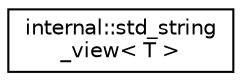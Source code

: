digraph "Иерархия классов. Графический вид."
{
  edge [fontname="Helvetica",fontsize="10",labelfontname="Helvetica",labelfontsize="10"];
  node [fontname="Helvetica",fontsize="10",shape=record];
  rankdir="LR";
  Node0 [label="internal::std_string\l_view\< T \>",height=0.2,width=0.4,color="black", fillcolor="white", style="filled",URL="$structinternal_1_1std__string__view.html"];
}
